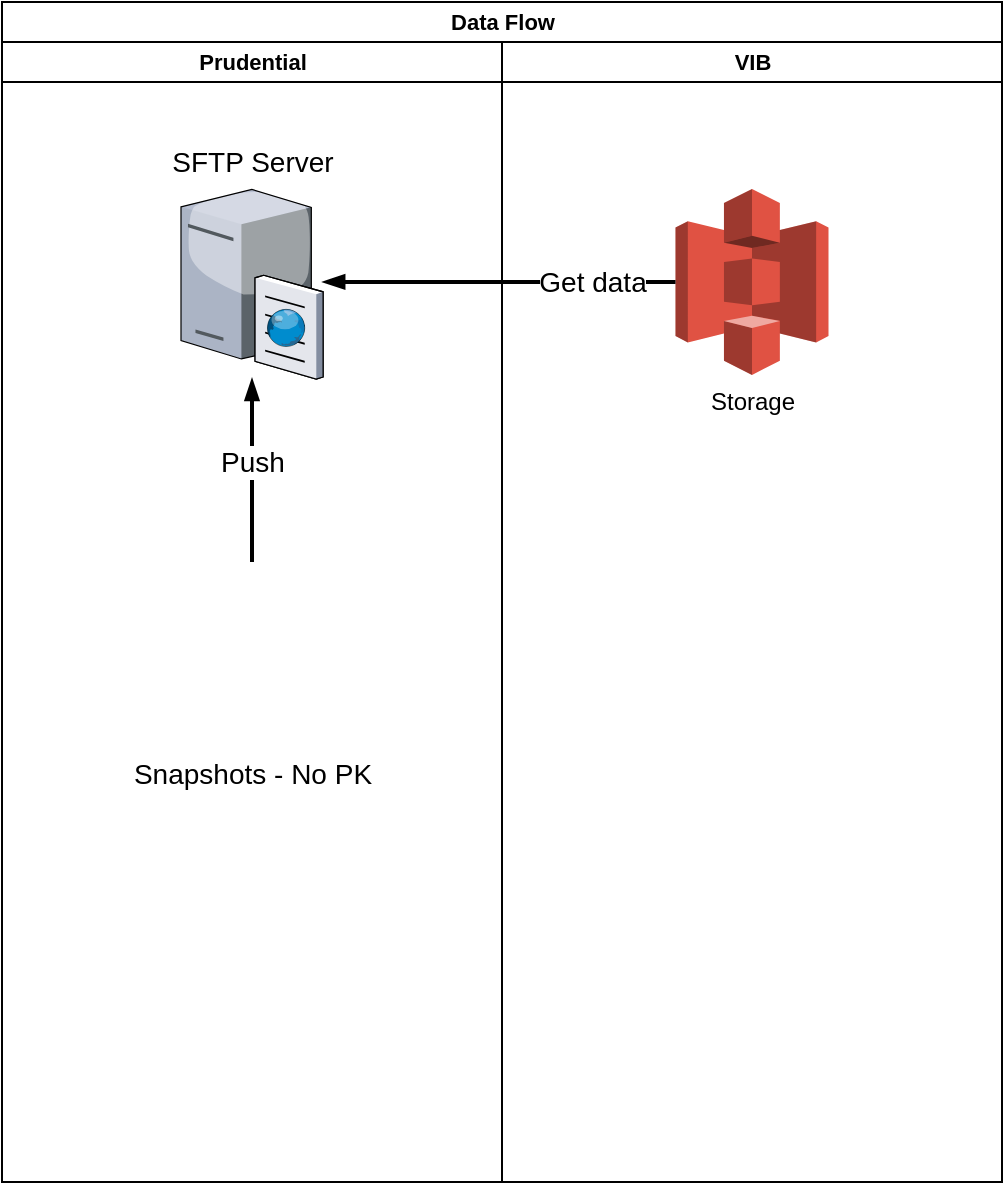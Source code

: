 <mxfile version="22.0.0" type="github">
  <diagram name="Page-1" id="vFom2sFvnGlJ9YDOtuyZ">
    <mxGraphModel dx="1354" dy="1515" grid="1" gridSize="10" guides="1" tooltips="1" connect="1" arrows="1" fold="1" page="1" pageScale="1" pageWidth="1100" pageHeight="850" math="0" shadow="0">
      <root>
        <mxCell id="0" />
        <mxCell id="1" parent="0" />
        <mxCell id="Qt0WK-eHVeaTXEjhiPyu-41" value="Data Flow" style="swimlane;childLayout=stackLayout;resizeParent=1;resizeParentMax=0;startSize=20;html=1;fontFamily=Helvetica;fontSize=11;fontColor=default;" vertex="1" parent="1">
          <mxGeometry x="200" y="-810" width="500" height="590" as="geometry" />
        </mxCell>
        <mxCell id="Qt0WK-eHVeaTXEjhiPyu-42" value="Prudential&lt;br&gt;" style="swimlane;startSize=20;html=1;fontFamily=Helvetica;fontSize=11;fontColor=default;" vertex="1" parent="Qt0WK-eHVeaTXEjhiPyu-41">
          <mxGeometry y="20" width="250" height="570" as="geometry">
            <mxRectangle y="20" width="40" height="460" as="alternateBounds" />
          </mxGeometry>
        </mxCell>
        <mxCell id="Qt0WK-eHVeaTXEjhiPyu-21" value="Snapshots - No PK" style="shape=image;html=1;verticalAlign=top;verticalLabelPosition=bottom;labelBackgroundColor=#ffffff;imageAspect=0;aspect=fixed;image=https://cdn3.iconfinder.com/data/icons/cad-database-presentation-spreadsheet-vector-fil-2/512/19-128.png;fontSize=14;" vertex="1" parent="Qt0WK-eHVeaTXEjhiPyu-42">
          <mxGeometry x="79.75" y="260" width="90.5" height="90.5" as="geometry" />
        </mxCell>
        <mxCell id="Qt0WK-eHVeaTXEjhiPyu-24" value="SFTP Server" style="verticalLabelPosition=top;sketch=0;aspect=fixed;html=1;verticalAlign=bottom;strokeColor=none;align=center;outlineConnect=0;shape=mxgraph.citrix.ftp_server;labelPosition=center;fontSize=14;" vertex="1" parent="Qt0WK-eHVeaTXEjhiPyu-42">
          <mxGeometry x="89.5" y="71.45" width="71" height="97" as="geometry" />
        </mxCell>
        <mxCell id="Qt0WK-eHVeaTXEjhiPyu-26" style="edgeStyle=orthogonalEdgeStyle;rounded=0;orthogonalLoop=1;jettySize=auto;html=1;strokeWidth=2;endArrow=blockThin;endFill=1;exitX=0.5;exitY=0;exitDx=0;exitDy=0;" edge="1" parent="Qt0WK-eHVeaTXEjhiPyu-42" source="Qt0WK-eHVeaTXEjhiPyu-21" target="Qt0WK-eHVeaTXEjhiPyu-24">
          <mxGeometry relative="1" as="geometry">
            <mxPoint x="-50" y="-130" as="sourcePoint" />
          </mxGeometry>
        </mxCell>
        <mxCell id="Qt0WK-eHVeaTXEjhiPyu-46" value="Push" style="edgeLabel;html=1;align=center;verticalAlign=middle;resizable=0;points=[];fontSize=14;fontFamily=Helvetica;fontColor=default;" vertex="1" connectable="0" parent="Qt0WK-eHVeaTXEjhiPyu-26">
          <mxGeometry x="-0.17" y="-2" relative="1" as="geometry">
            <mxPoint x="-2" y="-12" as="offset" />
          </mxGeometry>
        </mxCell>
        <mxCell id="Qt0WK-eHVeaTXEjhiPyu-43" value="VIB" style="swimlane;startSize=20;html=1;fontFamily=Helvetica;fontSize=11;fontColor=default;" vertex="1" parent="Qt0WK-eHVeaTXEjhiPyu-41">
          <mxGeometry x="250" y="20" width="250" height="570" as="geometry" />
        </mxCell>
        <mxCell id="Qt0WK-eHVeaTXEjhiPyu-23" value="Storage" style="outlineConnect=0;dashed=0;verticalLabelPosition=bottom;verticalAlign=top;align=center;html=1;shape=mxgraph.aws3.s3;fillColor=#E05243;gradientColor=none;" vertex="1" parent="Qt0WK-eHVeaTXEjhiPyu-43">
          <mxGeometry x="86.75" y="73.45" width="76.5" height="93" as="geometry" />
        </mxCell>
        <mxCell id="Qt0WK-eHVeaTXEjhiPyu-39" style="edgeStyle=orthogonalEdgeStyle;rounded=0;orthogonalLoop=1;jettySize=auto;html=1;strokeWidth=2;endArrow=blockThin;endFill=1;" edge="1" parent="Qt0WK-eHVeaTXEjhiPyu-41" source="Qt0WK-eHVeaTXEjhiPyu-23" target="Qt0WK-eHVeaTXEjhiPyu-24">
          <mxGeometry relative="1" as="geometry" />
        </mxCell>
        <mxCell id="Qt0WK-eHVeaTXEjhiPyu-40" value="Get data" style="edgeLabel;html=1;align=center;verticalAlign=middle;resizable=0;points=[];fontSize=14;" vertex="1" connectable="0" parent="Qt0WK-eHVeaTXEjhiPyu-39">
          <mxGeometry x="-0.074" y="2" relative="1" as="geometry">
            <mxPoint x="39" y="-2" as="offset" />
          </mxGeometry>
        </mxCell>
      </root>
    </mxGraphModel>
  </diagram>
</mxfile>
